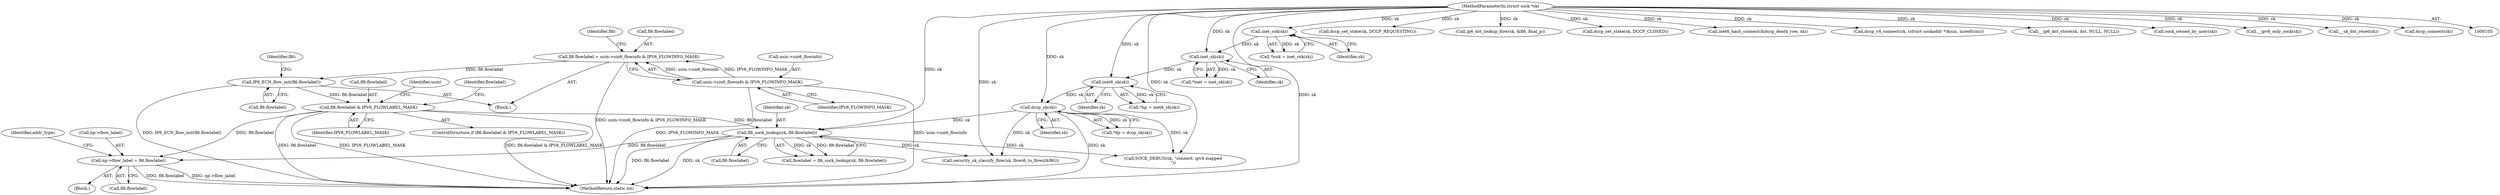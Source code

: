 digraph "0_linux_45f6fad84cc305103b28d73482b344d7f5b76f39@pointer" {
"1000297" [label="(Call,np->flow_label = fl6.flowlabel)"];
"1000193" [label="(Call,fl6.flowlabel & IPV6_FLOWLABEL_MASK)"];
"1000188" [label="(Call,IP6_ECN_flow_init(fl6.flowlabel))"];
"1000179" [label="(Call,fl6.flowlabel = usin->sin6_flowinfo & IPV6_FLOWINFO_MASK)"];
"1000183" [label="(Call,usin->sin6_flowinfo & IPV6_FLOWINFO_MASK)"];
"1000202" [label="(Call,fl6_sock_lookup(sk, fl6.flowlabel))"];
"1000134" [label="(Call,dccp_sk(sk))"];
"1000129" [label="(Call,inet6_sk(sk))"];
"1000124" [label="(Call,inet_sk(sk))"];
"1000119" [label="(Call,inet_csk(sk))"];
"1000106" [label="(MethodParameterIn,struct sock *sk)"];
"1000204" [label="(Call,fl6.flowlabel)"];
"1000120" [label="(Identifier,sk)"];
"1000109" [label="(Block,)"];
"1000124" [label="(Call,inet_sk(sk))"];
"1000316" [label="(Call,SOCK_DEBUG(sk, \"connect: ipv4 mapped\n\"))"];
"1000201" [label="(Identifier,flowlabel)"];
"1000193" [label="(Call,fl6.flowlabel & IPV6_FLOWLABEL_MASK)"];
"1000202" [label="(Call,fl6_sock_lookup(sk, fl6.flowlabel))"];
"1000129" [label="(Call,inet6_sk(sk))"];
"1000184" [label="(Call,usin->sin6_flowinfo)"];
"1000306" [label="(Identifier,addr_type)"];
"1000197" [label="(Identifier,IPV6_FLOWLABEL_MASK)"];
"1000122" [label="(Call,*inet = inet_sk(sk))"];
"1000180" [label="(Call,fl6.flowlabel)"];
"1000189" [label="(Call,fl6.flowlabel)"];
"1000127" [label="(Call,*np = inet6_sk(sk))"];
"1000552" [label="(Call,dccp_set_state(sk, DCCP_REQUESTING))"];
"1000192" [label="(ControlStructure,if (fl6.flowlabel & IPV6_FLOWLABEL_MASK))"];
"1000178" [label="(Block,)"];
"1000195" [label="(Identifier,fl6)"];
"1000119" [label="(Call,inet_csk(sk))"];
"1000194" [label="(Call,fl6.flowlabel)"];
"1000125" [label="(Identifier,sk)"];
"1000480" [label="(Call,ip6_dst_lookup_flow(sk, &fl6, final_p))"];
"1000595" [label="(Call,dccp_set_state(sk, DCCP_CLOSED))"];
"1000557" [label="(Call,inet6_hash_connect(&dccp_death_row, sk))"];
"1000190" [label="(Identifier,fl6)"];
"1000297" [label="(Call,np->flow_label = fl6.flowlabel)"];
"1000132" [label="(Call,*dp = dccp_sk(sk))"];
"1000363" [label="(Call,dccp_v4_connect(sk, (struct sockaddr *)&sin, sizeof(sin)))"];
"1000188" [label="(Call,IP6_ECN_flow_init(fl6.flowlabel))"];
"1000457" [label="(Call,security_sk_classify_flow(sk, flowi6_to_flowi(&fl6)))"];
"1000522" [label="(Call,__ip6_dst_store(sk, dst, NULL, NULL))"];
"1000187" [label="(Identifier,IPV6_FLOWINFO_MASK)"];
"1000200" [label="(Call,flowlabel = fl6_sock_lookup(sk, fl6.flowlabel))"];
"1000613" [label="(MethodReturn,static int)"];
"1000106" [label="(MethodParameterIn,struct sock *sk)"];
"1000468" [label="(Call,sock_owned_by_user(sk))"];
"1000183" [label="(Call,usin->sin6_flowinfo & IPV6_FLOWINFO_MASK)"];
"1000301" [label="(Call,fl6.flowlabel)"];
"1000220" [label="(Identifier,usin)"];
"1000179" [label="(Call,fl6.flowlabel = usin->sin6_flowinfo & IPV6_FLOWINFO_MASK)"];
"1000298" [label="(Call,np->flow_label)"];
"1000134" [label="(Call,dccp_sk(sk))"];
"1000135" [label="(Identifier,sk)"];
"1000203" [label="(Identifier,sk)"];
"1000117" [label="(Call,*icsk = inet_csk(sk))"];
"1000320" [label="(Call,__ipv6_only_sock(sk))"];
"1000598" [label="(Call,__sk_dst_reset(sk))"];
"1000587" [label="(Call,dccp_connect(sk))"];
"1000130" [label="(Identifier,sk)"];
"1000297" -> "1000109"  [label="AST: "];
"1000297" -> "1000301"  [label="CFG: "];
"1000298" -> "1000297"  [label="AST: "];
"1000301" -> "1000297"  [label="AST: "];
"1000306" -> "1000297"  [label="CFG: "];
"1000297" -> "1000613"  [label="DDG: np->flow_label"];
"1000297" -> "1000613"  [label="DDG: fl6.flowlabel"];
"1000193" -> "1000297"  [label="DDG: fl6.flowlabel"];
"1000202" -> "1000297"  [label="DDG: fl6.flowlabel"];
"1000193" -> "1000192"  [label="AST: "];
"1000193" -> "1000197"  [label="CFG: "];
"1000194" -> "1000193"  [label="AST: "];
"1000197" -> "1000193"  [label="AST: "];
"1000201" -> "1000193"  [label="CFG: "];
"1000220" -> "1000193"  [label="CFG: "];
"1000193" -> "1000613"  [label="DDG: fl6.flowlabel"];
"1000193" -> "1000613"  [label="DDG: IPV6_FLOWLABEL_MASK"];
"1000193" -> "1000613"  [label="DDG: fl6.flowlabel & IPV6_FLOWLABEL_MASK"];
"1000188" -> "1000193"  [label="DDG: fl6.flowlabel"];
"1000193" -> "1000202"  [label="DDG: fl6.flowlabel"];
"1000188" -> "1000178"  [label="AST: "];
"1000188" -> "1000189"  [label="CFG: "];
"1000189" -> "1000188"  [label="AST: "];
"1000195" -> "1000188"  [label="CFG: "];
"1000188" -> "1000613"  [label="DDG: IP6_ECN_flow_init(fl6.flowlabel)"];
"1000179" -> "1000188"  [label="DDG: fl6.flowlabel"];
"1000179" -> "1000178"  [label="AST: "];
"1000179" -> "1000183"  [label="CFG: "];
"1000180" -> "1000179"  [label="AST: "];
"1000183" -> "1000179"  [label="AST: "];
"1000190" -> "1000179"  [label="CFG: "];
"1000179" -> "1000613"  [label="DDG: usin->sin6_flowinfo & IPV6_FLOWINFO_MASK"];
"1000183" -> "1000179"  [label="DDG: usin->sin6_flowinfo"];
"1000183" -> "1000179"  [label="DDG: IPV6_FLOWINFO_MASK"];
"1000183" -> "1000187"  [label="CFG: "];
"1000184" -> "1000183"  [label="AST: "];
"1000187" -> "1000183"  [label="AST: "];
"1000183" -> "1000613"  [label="DDG: IPV6_FLOWINFO_MASK"];
"1000183" -> "1000613"  [label="DDG: usin->sin6_flowinfo"];
"1000202" -> "1000200"  [label="AST: "];
"1000202" -> "1000204"  [label="CFG: "];
"1000203" -> "1000202"  [label="AST: "];
"1000204" -> "1000202"  [label="AST: "];
"1000200" -> "1000202"  [label="CFG: "];
"1000202" -> "1000613"  [label="DDG: sk"];
"1000202" -> "1000613"  [label="DDG: fl6.flowlabel"];
"1000202" -> "1000200"  [label="DDG: sk"];
"1000202" -> "1000200"  [label="DDG: fl6.flowlabel"];
"1000134" -> "1000202"  [label="DDG: sk"];
"1000106" -> "1000202"  [label="DDG: sk"];
"1000202" -> "1000316"  [label="DDG: sk"];
"1000202" -> "1000457"  [label="DDG: sk"];
"1000134" -> "1000132"  [label="AST: "];
"1000134" -> "1000135"  [label="CFG: "];
"1000135" -> "1000134"  [label="AST: "];
"1000132" -> "1000134"  [label="CFG: "];
"1000134" -> "1000613"  [label="DDG: sk"];
"1000134" -> "1000132"  [label="DDG: sk"];
"1000129" -> "1000134"  [label="DDG: sk"];
"1000106" -> "1000134"  [label="DDG: sk"];
"1000134" -> "1000316"  [label="DDG: sk"];
"1000134" -> "1000457"  [label="DDG: sk"];
"1000129" -> "1000127"  [label="AST: "];
"1000129" -> "1000130"  [label="CFG: "];
"1000130" -> "1000129"  [label="AST: "];
"1000127" -> "1000129"  [label="CFG: "];
"1000129" -> "1000127"  [label="DDG: sk"];
"1000124" -> "1000129"  [label="DDG: sk"];
"1000106" -> "1000129"  [label="DDG: sk"];
"1000124" -> "1000122"  [label="AST: "];
"1000124" -> "1000125"  [label="CFG: "];
"1000125" -> "1000124"  [label="AST: "];
"1000122" -> "1000124"  [label="CFG: "];
"1000124" -> "1000122"  [label="DDG: sk"];
"1000119" -> "1000124"  [label="DDG: sk"];
"1000106" -> "1000124"  [label="DDG: sk"];
"1000119" -> "1000117"  [label="AST: "];
"1000119" -> "1000120"  [label="CFG: "];
"1000120" -> "1000119"  [label="AST: "];
"1000117" -> "1000119"  [label="CFG: "];
"1000119" -> "1000117"  [label="DDG: sk"];
"1000106" -> "1000119"  [label="DDG: sk"];
"1000106" -> "1000105"  [label="AST: "];
"1000106" -> "1000613"  [label="DDG: sk"];
"1000106" -> "1000316"  [label="DDG: sk"];
"1000106" -> "1000320"  [label="DDG: sk"];
"1000106" -> "1000363"  [label="DDG: sk"];
"1000106" -> "1000457"  [label="DDG: sk"];
"1000106" -> "1000468"  [label="DDG: sk"];
"1000106" -> "1000480"  [label="DDG: sk"];
"1000106" -> "1000522"  [label="DDG: sk"];
"1000106" -> "1000552"  [label="DDG: sk"];
"1000106" -> "1000557"  [label="DDG: sk"];
"1000106" -> "1000587"  [label="DDG: sk"];
"1000106" -> "1000595"  [label="DDG: sk"];
"1000106" -> "1000598"  [label="DDG: sk"];
}
